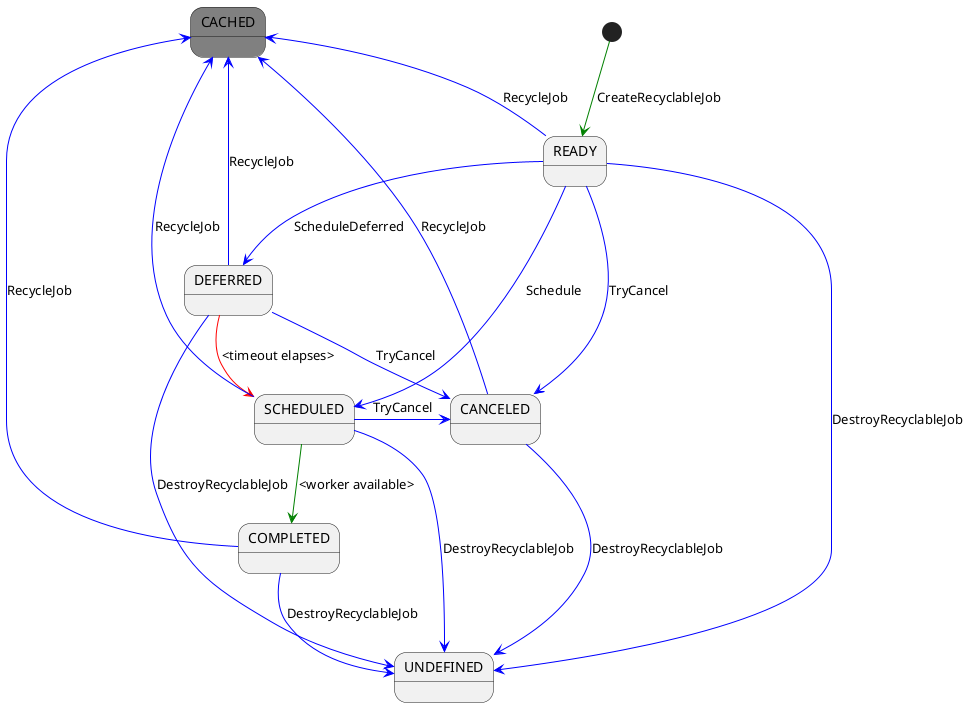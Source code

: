 @startuml

skinparam classFontSize 8
skinparam classFontName Helvetica
skinparam state {
  BackgroundColor<<Cached>> Gray
}
state READY {
}
state SCHEDULED {
}
state DEFERRED {
}
state COMPLETED {
}
state CANCELED {
}
state UNDEFINED {
}
state CACHED <<Cached>> {
}

[*] --[#green]> READY : CreateRecyclableJob
READY --[#blue]> SCHEDULED : Schedule
READY --[#blue]> DEFERRED : ScheduleDeferred
DEFERRED --[#red]> SCHEDULED : <timeout elapses>
SCHEDULED --[#green]> COMPLETED : <worker available>
COMPLETED -up[#blue]-> CACHED : RecycleJob
COMPLETED --[#blue]> UNDEFINED : DestroyRecyclableJob

READY -right[#blue]-> CANCELED : TryCancel
DEFERRED -right[#blue]-> CANCELED : TryCancel
SCHEDULED -right[#blue]-> CANCELED : TryCancel

CANCELED --[#blue]> CACHED : RecycleJob
CANCELED --[#blue]> UNDEFINED : DestroyRecyclableJob

READY -up[#blue]-> CACHED : RecycleJob
DEFERRED -up[#blue]-> CACHED : RecycleJob
SCHEDULED -up[#blue]-> CACHED : RecycleJob

READY --[#blue]> UNDEFINED : DestroyRecyclableJob
DEFERRED --[#blue]> UNDEFINED : DestroyRecyclableJob
SCHEDULED --[#blue]> UNDEFINED : DestroyRecyclableJob

@enduml